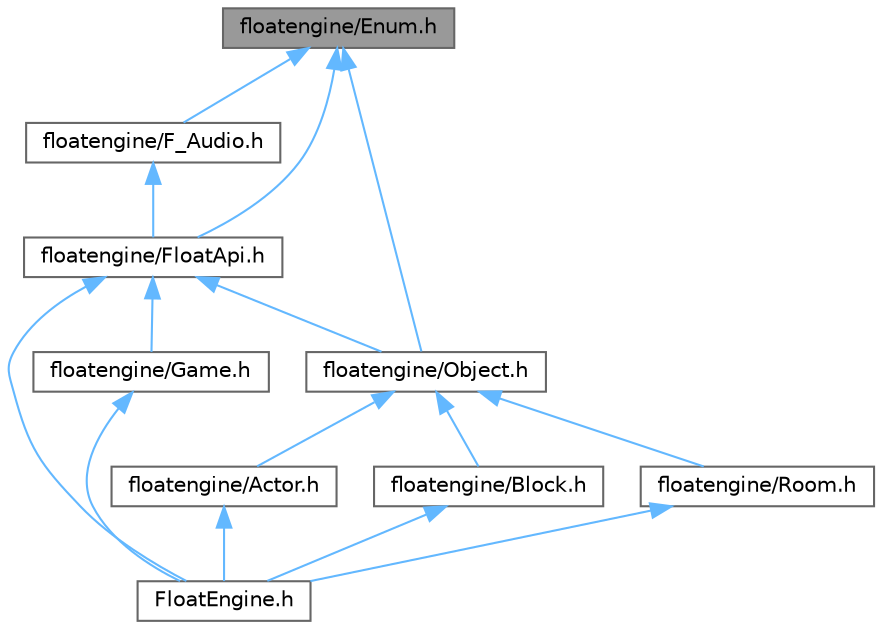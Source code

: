 digraph "floatengine/Enum.h"
{
 // LATEX_PDF_SIZE
  bgcolor="transparent";
  edge [fontname=Helvetica,fontsize=10,labelfontname=Helvetica,labelfontsize=10];
  node [fontname=Helvetica,fontsize=10,shape=box,height=0.2,width=0.4];
  Node1 [id="Node000001",label="floatengine/Enum.h",height=0.2,width=0.4,color="gray40", fillcolor="grey60", style="filled", fontcolor="black",tooltip="枚举和常量定义"];
  Node1 -> Node2 [id="edge1_Node000001_Node000002",dir="back",color="steelblue1",style="solid",tooltip=" "];
  Node2 [id="Node000002",label="floatengine/F_Audio.h",height=0.2,width=0.4,color="grey40", fillcolor="white", style="filled",URL="$_f___audio_8h.html",tooltip="音频类"];
  Node2 -> Node3 [id="edge2_Node000002_Node000003",dir="back",color="steelblue1",style="solid",tooltip=" "];
  Node3 [id="Node000003",label="floatengine/FloatApi.h",height=0.2,width=0.4,color="grey40", fillcolor="white", style="filled",URL="$_float_api_8h.html",tooltip="浮动引擎API"];
  Node3 -> Node4 [id="edge3_Node000003_Node000004",dir="back",color="steelblue1",style="solid",tooltip=" "];
  Node4 [id="Node000004",label="FloatEngine.h",height=0.2,width=0.4,color="grey40", fillcolor="white", style="filled",URL="$_float_engine_8h.html",tooltip=" "];
  Node3 -> Node5 [id="edge4_Node000003_Node000005",dir="back",color="steelblue1",style="solid",tooltip=" "];
  Node5 [id="Node000005",label="floatengine/Game.h",height=0.2,width=0.4,color="grey40", fillcolor="white", style="filled",URL="$_game_8h.html",tooltip="游戏管理类"];
  Node5 -> Node4 [id="edge5_Node000005_Node000004",dir="back",color="steelblue1",style="solid",tooltip=" "];
  Node3 -> Node6 [id="edge6_Node000003_Node000006",dir="back",color="steelblue1",style="solid",tooltip=" "];
  Node6 [id="Node000006",label="floatengine/Object.h",height=0.2,width=0.4,color="grey40", fillcolor="white", style="filled",URL="$_object_8h.html",tooltip="游戏对象类"];
  Node6 -> Node7 [id="edge7_Node000006_Node000007",dir="back",color="steelblue1",style="solid",tooltip=" "];
  Node7 [id="Node000007",label="floatengine/Actor.h",height=0.2,width=0.4,color="grey40", fillcolor="white", style="filled",URL="$_actor_8h.html",tooltip="角色类"];
  Node7 -> Node4 [id="edge8_Node000007_Node000004",dir="back",color="steelblue1",style="solid",tooltip=" "];
  Node6 -> Node8 [id="edge9_Node000006_Node000008",dir="back",color="steelblue1",style="solid",tooltip=" "];
  Node8 [id="Node000008",label="floatengine/Block.h",height=0.2,width=0.4,color="grey40", fillcolor="white", style="filled",URL="$_block_8h.html",tooltip="方块类"];
  Node8 -> Node4 [id="edge10_Node000008_Node000004",dir="back",color="steelblue1",style="solid",tooltip=" "];
  Node6 -> Node9 [id="edge11_Node000006_Node000009",dir="back",color="steelblue1",style="solid",tooltip=" "];
  Node9 [id="Node000009",label="floatengine/Room.h",height=0.2,width=0.4,color="grey40", fillcolor="white", style="filled",URL="$_room_8h.html",tooltip=" "];
  Node9 -> Node4 [id="edge12_Node000009_Node000004",dir="back",color="steelblue1",style="solid",tooltip=" "];
  Node1 -> Node3 [id="edge13_Node000001_Node000003",dir="back",color="steelblue1",style="solid",tooltip=" "];
  Node1 -> Node6 [id="edge14_Node000001_Node000006",dir="back",color="steelblue1",style="solid",tooltip=" "];
}
